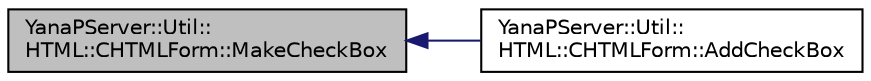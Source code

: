 digraph "YanaPServer::Util::HTML::CHTMLForm::MakeCheckBox"
{
  edge [fontname="Helvetica",fontsize="10",labelfontname="Helvetica",labelfontsize="10"];
  node [fontname="Helvetica",fontsize="10",shape=record];
  rankdir="LR";
  Node26 [label="YanaPServer::Util::\lHTML::CHTMLForm::MakeCheckBox",height=0.2,width=0.4,color="black", fillcolor="grey75", style="filled", fontcolor="black"];
  Node26 -> Node27 [dir="back",color="midnightblue",fontsize="10",style="solid",fontname="Helvetica"];
  Node27 [label="YanaPServer::Util::\lHTML::CHTMLForm::AddCheckBox",height=0.2,width=0.4,color="black", fillcolor="white", style="filled",URL="$class_yana_p_server_1_1_util_1_1_h_t_m_l_1_1_c_h_t_m_l_form.html#ab23b1a645630e0d1ebac2780fa24d8e7",tooltip="チェックボックスを追加 "];
}
